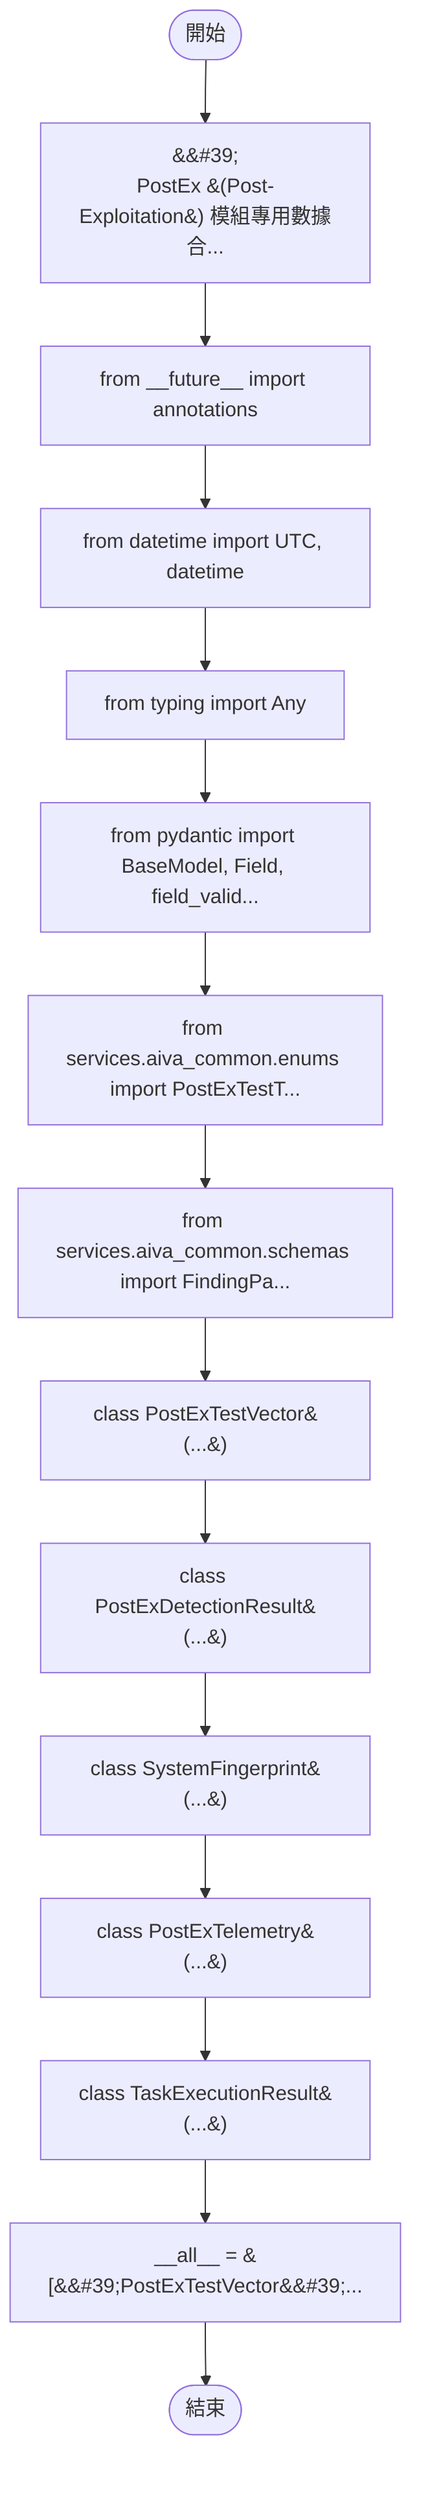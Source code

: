 flowchart TB
    n1([開始])
    n2([結束])
    n3[&amp;&#35;39;\nPostEx &#40;Post-Exploitation&#41; 模組專用數據合...]
    n4[from __future__ import annotations]
    n5[from datetime import UTC, datetime]
    n6[from typing import Any]
    n7[from pydantic import BaseModel, Field, field_valid...]
    n8[from services.aiva_common.enums import PostExTestT...]
    n9[from services.aiva_common.schemas import FindingPa...]
    n10[class PostExTestVector&#40;...&#41;]
    n11[class PostExDetectionResult&#40;...&#41;]
    n12[class SystemFingerprint&#40;...&#41;]
    n13[class PostExTelemetry&#40;...&#41;]
    n14[class TaskExecutionResult&#40;...&#41;]
    n15[__all__ = &#91;&amp;&#35;39;PostExTestVector&amp;&#35;39;...]
    n1 --> n3
    n3 --> n4
    n4 --> n5
    n5 --> n6
    n6 --> n7
    n7 --> n8
    n8 --> n9
    n9 --> n10
    n10 --> n11
    n11 --> n12
    n12 --> n13
    n13 --> n14
    n14 --> n15
    n15 --> n2